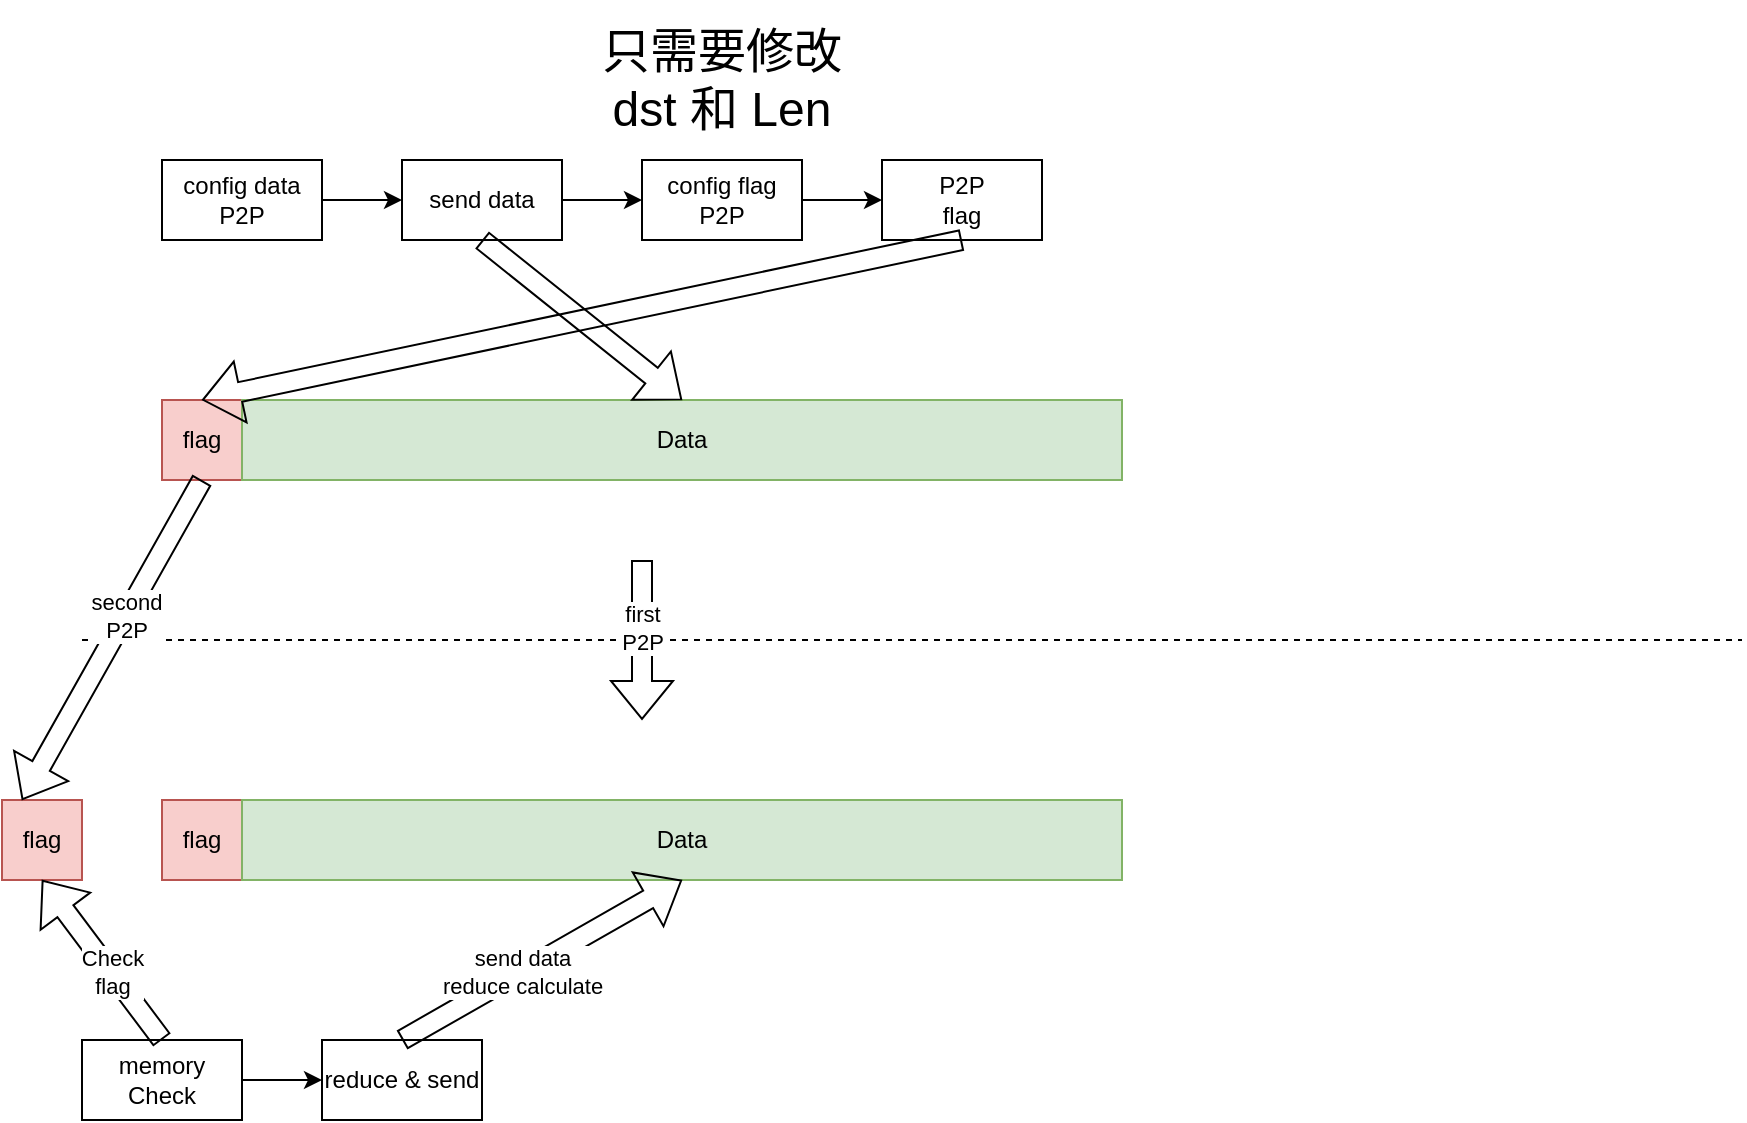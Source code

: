 <mxfile version="21.7.5" type="github">
  <diagram name="Page-1" id="x0pOioALnpkioj_u5Uop">
    <mxGraphModel dx="2074" dy="1144" grid="1" gridSize="10" guides="1" tooltips="1" connect="1" arrows="1" fold="1" page="1" pageScale="1" pageWidth="850" pageHeight="1100" math="0" shadow="0">
      <root>
        <mxCell id="0" />
        <mxCell id="1" parent="0" />
        <mxCell id="PyYhWTyqODaJDGZZH8GG-1" value="flag" style="rounded=0;whiteSpace=wrap;html=1;fillColor=#f8cecc;strokeColor=#b85450;" vertex="1" parent="1">
          <mxGeometry x="80" y="360" width="40" height="40" as="geometry" />
        </mxCell>
        <mxCell id="PyYhWTyqODaJDGZZH8GG-2" value="Data" style="rounded=0;whiteSpace=wrap;html=1;fillColor=#d5e8d4;strokeColor=#82b366;" vertex="1" parent="1">
          <mxGeometry x="120" y="360" width="440" height="40" as="geometry" />
        </mxCell>
        <mxCell id="PyYhWTyqODaJDGZZH8GG-3" value="" style="endArrow=none;dashed=1;html=1;rounded=0;" edge="1" parent="1">
          <mxGeometry width="50" height="50" relative="1" as="geometry">
            <mxPoint x="40" y="480" as="sourcePoint" />
            <mxPoint x="870" y="480" as="targetPoint" />
          </mxGeometry>
        </mxCell>
        <mxCell id="PyYhWTyqODaJDGZZH8GG-4" value="flag" style="rounded=0;whiteSpace=wrap;html=1;fillColor=#f8cecc;strokeColor=#b85450;" vertex="1" parent="1">
          <mxGeometry x="80" y="560" width="40" height="40" as="geometry" />
        </mxCell>
        <mxCell id="PyYhWTyqODaJDGZZH8GG-5" value="Data" style="rounded=0;whiteSpace=wrap;html=1;fillColor=#d5e8d4;strokeColor=#82b366;" vertex="1" parent="1">
          <mxGeometry x="120" y="560" width="440" height="40" as="geometry" />
        </mxCell>
        <mxCell id="PyYhWTyqODaJDGZZH8GG-6" value="" style="shape=flexArrow;endArrow=classic;html=1;rounded=0;" edge="1" parent="1">
          <mxGeometry width="50" height="50" relative="1" as="geometry">
            <mxPoint x="320" y="440" as="sourcePoint" />
            <mxPoint x="320" y="520" as="targetPoint" />
          </mxGeometry>
        </mxCell>
        <mxCell id="PyYhWTyqODaJDGZZH8GG-9" value="first&lt;br&gt;P2P" style="edgeLabel;html=1;align=center;verticalAlign=middle;resizable=0;points=[];" vertex="1" connectable="0" parent="PyYhWTyqODaJDGZZH8GG-6">
          <mxGeometry x="-0.15" relative="1" as="geometry">
            <mxPoint as="offset" />
          </mxGeometry>
        </mxCell>
        <mxCell id="PyYhWTyqODaJDGZZH8GG-7" value="flag" style="rounded=0;whiteSpace=wrap;html=1;fillColor=#f8cecc;strokeColor=#b85450;" vertex="1" parent="1">
          <mxGeometry y="560" width="40" height="40" as="geometry" />
        </mxCell>
        <mxCell id="PyYhWTyqODaJDGZZH8GG-22" value="" style="edgeStyle=orthogonalEdgeStyle;rounded=0;orthogonalLoop=1;jettySize=auto;html=1;" edge="1" parent="1" source="PyYhWTyqODaJDGZZH8GG-13" target="PyYhWTyqODaJDGZZH8GG-14">
          <mxGeometry relative="1" as="geometry" />
        </mxCell>
        <mxCell id="PyYhWTyqODaJDGZZH8GG-13" value="memory Check" style="rounded=0;whiteSpace=wrap;html=1;" vertex="1" parent="1">
          <mxGeometry x="40" y="680" width="80" height="40" as="geometry" />
        </mxCell>
        <mxCell id="PyYhWTyqODaJDGZZH8GG-14" value="reduce &amp;amp; send" style="rounded=0;whiteSpace=wrap;html=1;" vertex="1" parent="1">
          <mxGeometry x="160" y="680" width="80" height="40" as="geometry" />
        </mxCell>
        <mxCell id="PyYhWTyqODaJDGZZH8GG-15" value="" style="shape=flexArrow;endArrow=classic;html=1;rounded=0;entryX=0.25;entryY=0;entryDx=0;entryDy=0;exitX=0.5;exitY=1;exitDx=0;exitDy=0;" edge="1" parent="1">
          <mxGeometry width="50" height="50" relative="1" as="geometry">
            <mxPoint x="100" y="400" as="sourcePoint" />
            <mxPoint x="10" y="560" as="targetPoint" />
          </mxGeometry>
        </mxCell>
        <mxCell id="PyYhWTyqODaJDGZZH8GG-16" value="second&lt;br&gt;P2P" style="edgeLabel;html=1;align=center;verticalAlign=middle;resizable=0;points=[];" vertex="1" connectable="0" parent="PyYhWTyqODaJDGZZH8GG-15">
          <mxGeometry x="-0.15" relative="1" as="geometry">
            <mxPoint as="offset" />
          </mxGeometry>
        </mxCell>
        <mxCell id="PyYhWTyqODaJDGZZH8GG-17" value="" style="shape=flexArrow;endArrow=classic;html=1;rounded=0;entryX=0.5;entryY=1;entryDx=0;entryDy=0;exitX=0.5;exitY=0;exitDx=0;exitDy=0;" edge="1" parent="1" source="PyYhWTyqODaJDGZZH8GG-13" target="PyYhWTyqODaJDGZZH8GG-7">
          <mxGeometry width="50" height="50" relative="1" as="geometry">
            <mxPoint x="330" y="450" as="sourcePoint" />
            <mxPoint x="330" y="530" as="targetPoint" />
          </mxGeometry>
        </mxCell>
        <mxCell id="PyYhWTyqODaJDGZZH8GG-18" value="Check&lt;br&gt;flag" style="edgeLabel;html=1;align=center;verticalAlign=middle;resizable=0;points=[];" vertex="1" connectable="0" parent="PyYhWTyqODaJDGZZH8GG-17">
          <mxGeometry x="-0.15" relative="1" as="geometry">
            <mxPoint as="offset" />
          </mxGeometry>
        </mxCell>
        <mxCell id="PyYhWTyqODaJDGZZH8GG-19" value="" style="shape=flexArrow;endArrow=classic;html=1;rounded=0;entryX=0.5;entryY=1;entryDx=0;entryDy=0;exitX=0.5;exitY=0;exitDx=0;exitDy=0;" edge="1" parent="1" source="PyYhWTyqODaJDGZZH8GG-14" target="PyYhWTyqODaJDGZZH8GG-5">
          <mxGeometry width="50" height="50" relative="1" as="geometry">
            <mxPoint x="90" y="690" as="sourcePoint" />
            <mxPoint x="30" y="610" as="targetPoint" />
          </mxGeometry>
        </mxCell>
        <mxCell id="PyYhWTyqODaJDGZZH8GG-20" value="send data&lt;br&gt;reduce calculate" style="edgeLabel;html=1;align=center;verticalAlign=middle;resizable=0;points=[];" vertex="1" connectable="0" parent="PyYhWTyqODaJDGZZH8GG-19">
          <mxGeometry x="-0.15" relative="1" as="geometry">
            <mxPoint as="offset" />
          </mxGeometry>
        </mxCell>
        <mxCell id="PyYhWTyqODaJDGZZH8GG-23" value="" style="edgeStyle=orthogonalEdgeStyle;rounded=0;orthogonalLoop=1;jettySize=auto;html=1;" edge="1" parent="1" source="PyYhWTyqODaJDGZZH8GG-24" target="PyYhWTyqODaJDGZZH8GG-25">
          <mxGeometry relative="1" as="geometry" />
        </mxCell>
        <mxCell id="PyYhWTyqODaJDGZZH8GG-24" value="send data" style="rounded=0;whiteSpace=wrap;html=1;" vertex="1" parent="1">
          <mxGeometry x="200" y="240" width="80" height="40" as="geometry" />
        </mxCell>
        <mxCell id="PyYhWTyqODaJDGZZH8GG-27" value="" style="edgeStyle=orthogonalEdgeStyle;rounded=0;orthogonalLoop=1;jettySize=auto;html=1;" edge="1" parent="1" source="PyYhWTyqODaJDGZZH8GG-25" target="PyYhWTyqODaJDGZZH8GG-26">
          <mxGeometry relative="1" as="geometry" />
        </mxCell>
        <mxCell id="PyYhWTyqODaJDGZZH8GG-25" value="config flag &lt;br&gt;P2P" style="rounded=0;whiteSpace=wrap;html=1;" vertex="1" parent="1">
          <mxGeometry x="320" y="240" width="80" height="40" as="geometry" />
        </mxCell>
        <mxCell id="PyYhWTyqODaJDGZZH8GG-26" value="P2P&lt;br&gt;flag" style="rounded=0;whiteSpace=wrap;html=1;" vertex="1" parent="1">
          <mxGeometry x="440" y="240" width="80" height="40" as="geometry" />
        </mxCell>
        <mxCell id="PyYhWTyqODaJDGZZH8GG-29" value="" style="edgeStyle=orthogonalEdgeStyle;rounded=0;orthogonalLoop=1;jettySize=auto;html=1;" edge="1" parent="1" source="PyYhWTyqODaJDGZZH8GG-28" target="PyYhWTyqODaJDGZZH8GG-24">
          <mxGeometry relative="1" as="geometry" />
        </mxCell>
        <mxCell id="PyYhWTyqODaJDGZZH8GG-28" value="config data&lt;br&gt;P2P" style="rounded=0;whiteSpace=wrap;html=1;" vertex="1" parent="1">
          <mxGeometry x="80" y="240" width="80" height="40" as="geometry" />
        </mxCell>
        <mxCell id="PyYhWTyqODaJDGZZH8GG-30" value="" style="shape=flexArrow;endArrow=classic;html=1;rounded=0;entryX=0.5;entryY=0;entryDx=0;entryDy=0;exitX=0.5;exitY=1;exitDx=0;exitDy=0;" edge="1" parent="1" source="PyYhWTyqODaJDGZZH8GG-24" target="PyYhWTyqODaJDGZZH8GG-2">
          <mxGeometry width="50" height="50" relative="1" as="geometry">
            <mxPoint x="110" y="410" as="sourcePoint" />
            <mxPoint x="20" y="570" as="targetPoint" />
          </mxGeometry>
        </mxCell>
        <mxCell id="PyYhWTyqODaJDGZZH8GG-35" value="" style="shape=flexArrow;endArrow=classic;html=1;rounded=0;entryX=0.5;entryY=0;entryDx=0;entryDy=0;exitX=0.5;exitY=1;exitDx=0;exitDy=0;" edge="1" parent="1" source="PyYhWTyqODaJDGZZH8GG-26" target="PyYhWTyqODaJDGZZH8GG-1">
          <mxGeometry width="50" height="50" relative="1" as="geometry">
            <mxPoint x="250" y="290" as="sourcePoint" />
            <mxPoint x="350" y="370" as="targetPoint" />
          </mxGeometry>
        </mxCell>
        <mxCell id="PyYhWTyqODaJDGZZH8GG-36" value="&lt;font style=&quot;font-size: 24px;&quot;&gt;只需要修改 &lt;br&gt;dst 和 Len&lt;/font&gt;" style="text;html=1;strokeColor=none;fillColor=none;align=center;verticalAlign=middle;whiteSpace=wrap;rounded=0;" vertex="1" parent="1">
          <mxGeometry x="275" y="160" width="170" height="80" as="geometry" />
        </mxCell>
      </root>
    </mxGraphModel>
  </diagram>
</mxfile>
